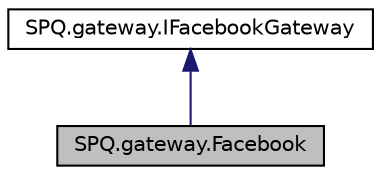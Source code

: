 digraph "SPQ.gateway.Facebook"
{
  edge [fontname="Helvetica",fontsize="10",labelfontname="Helvetica",labelfontsize="10"];
  node [fontname="Helvetica",fontsize="10",shape=record];
  Node2 [label="SPQ.gateway.Facebook",height=0.2,width=0.4,color="black", fillcolor="grey75", style="filled", fontcolor="black"];
  Node3 -> Node2 [dir="back",color="midnightblue",fontsize="10",style="solid",fontname="Helvetica"];
  Node3 [label="SPQ.gateway.IFacebookGateway",height=0.2,width=0.4,color="black", fillcolor="white", style="filled",URL="$interface_s_p_q_1_1gateway_1_1_i_facebook_gateway.html"];
}
